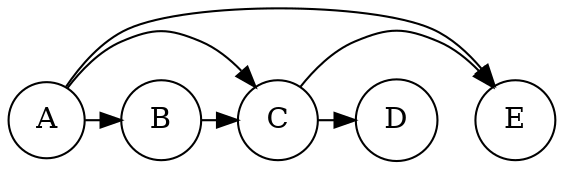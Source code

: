 digraph G {
	node [shape=circle, width=0.3];
	
	A -> {C}
	A -> E [style=invis]
	A -> E
	C -> {D, E}
	A -> B -> C
	
	{rank=same; A, B, C, D, E}
}